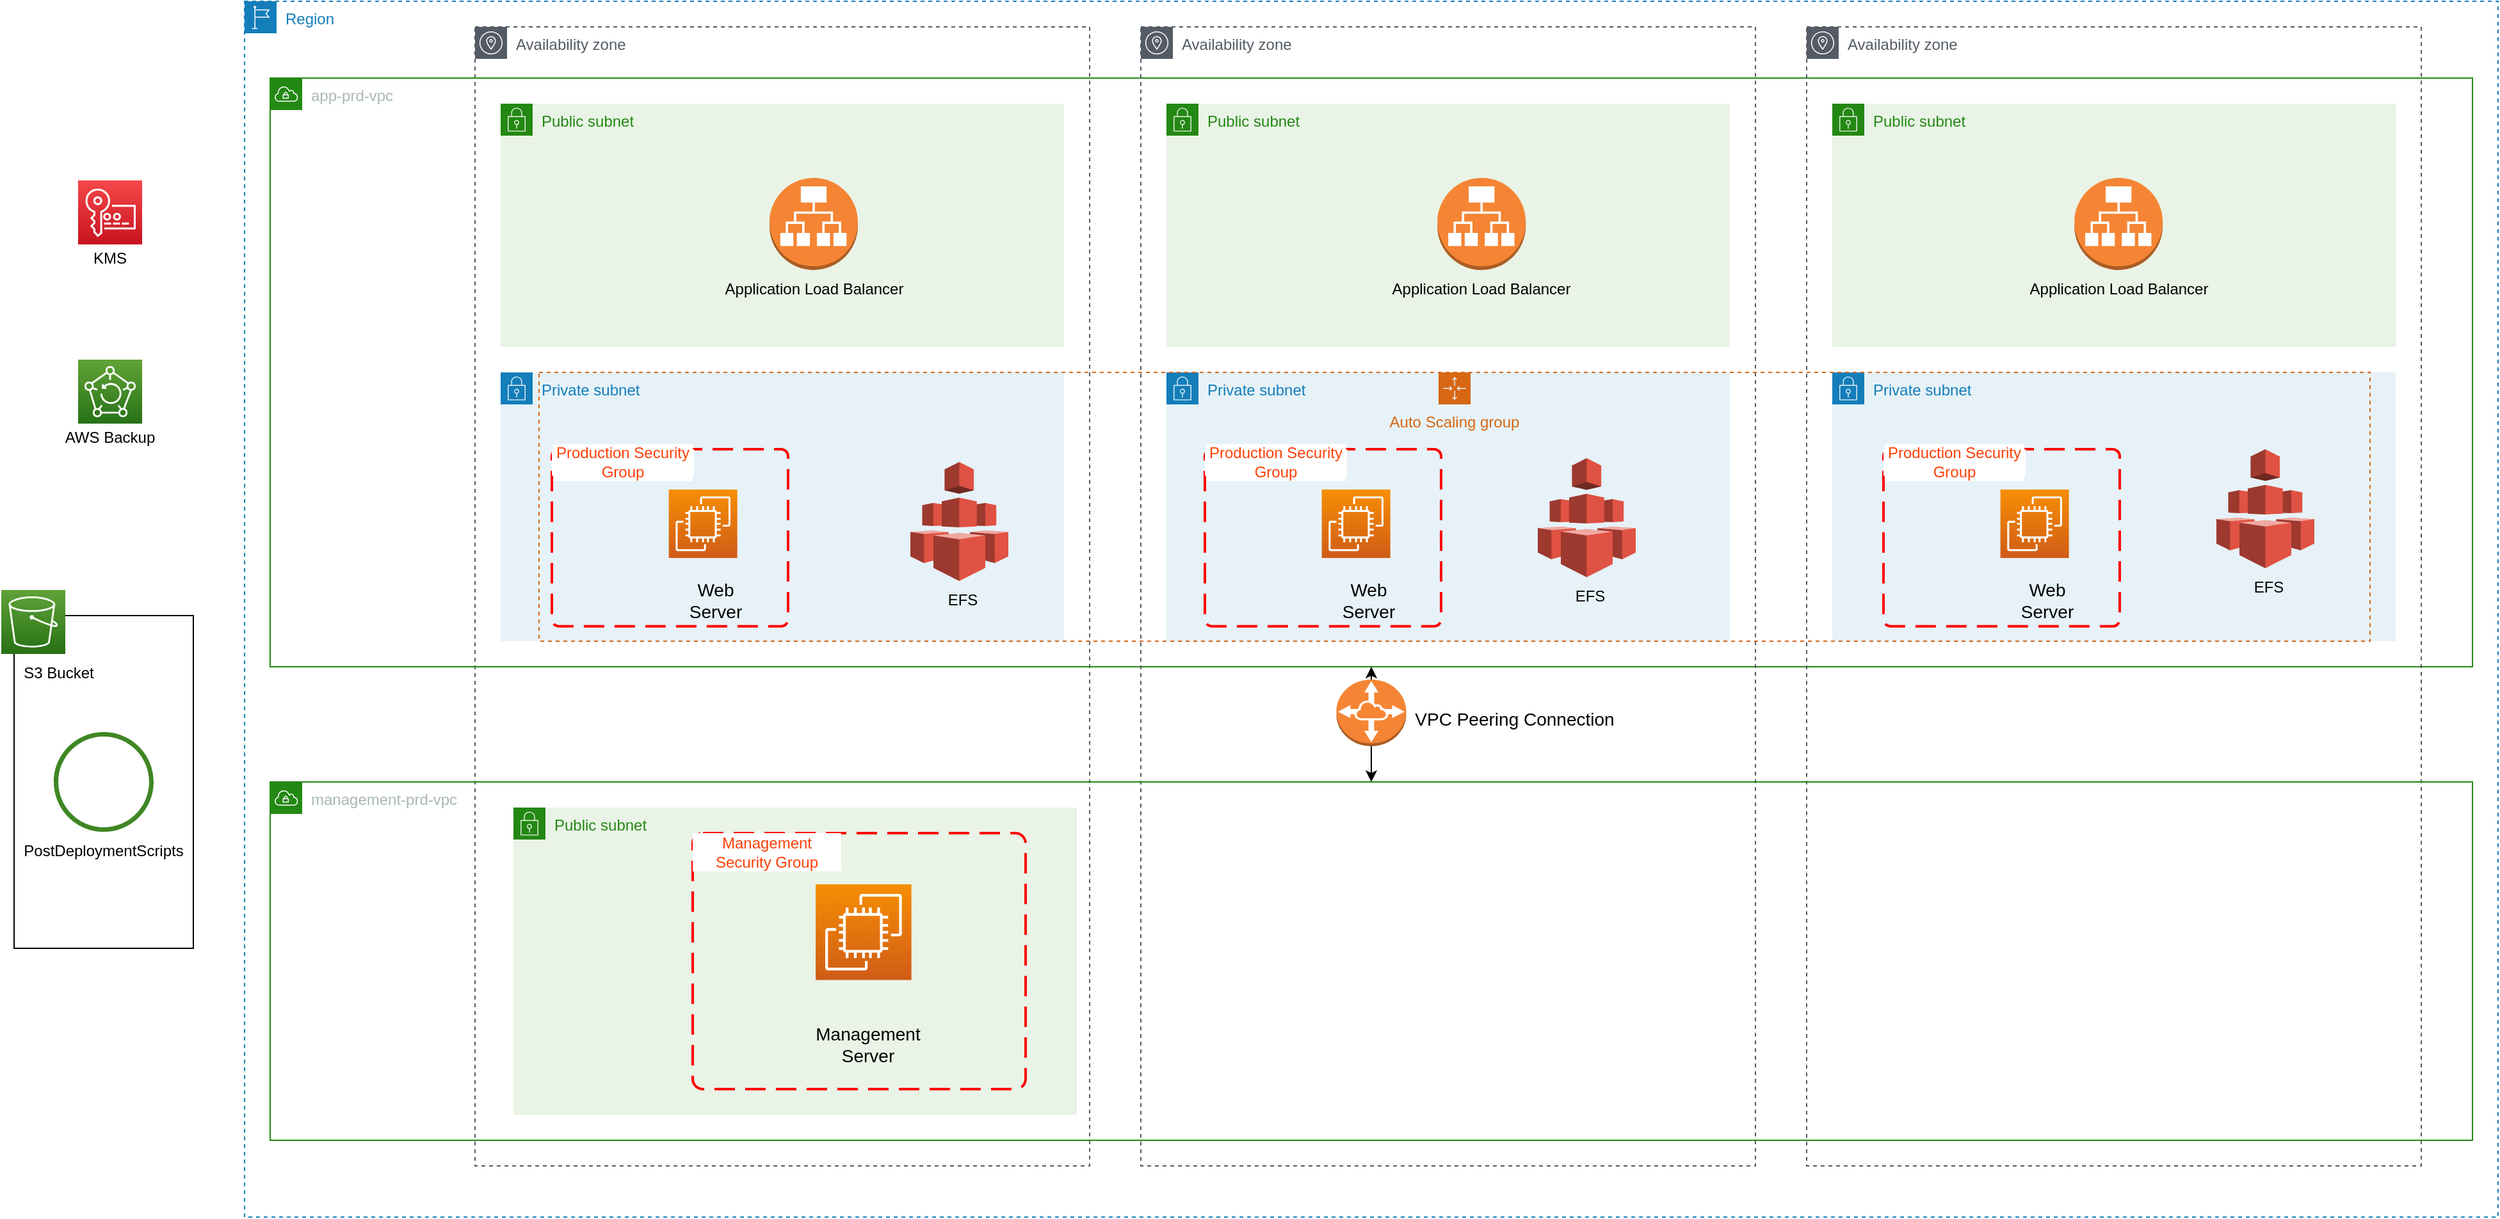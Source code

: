 <mxfile version="20.1.1" type="device"><diagram id="3jyRfmYwNW7EIwe604v2" name="Page-1"><mxGraphModel dx="1655" dy="1265" grid="1" gridSize="10" guides="1" tooltips="1" connect="1" arrows="1" fold="1" page="0" pageScale="1" pageWidth="1169" pageHeight="827" math="0" shadow="0"><root><mxCell id="0"/><mxCell id="1" parent="0"/><mxCell id="ZM7BIptvhAkMsxy1e8Sj-3" value="Region" style="points=[[0,0],[0.25,0],[0.5,0],[0.75,0],[1,0],[1,0.25],[1,0.5],[1,0.75],[1,1],[0.75,1],[0.5,1],[0.25,1],[0,1],[0,0.75],[0,0.5],[0,0.25]];outlineConnect=0;gradientColor=none;html=1;whiteSpace=wrap;fontSize=12;fontStyle=0;container=1;pointerEvents=0;collapsible=0;recursiveResize=0;shape=mxgraph.aws4.group;grIcon=mxgraph.aws4.group_region;strokeColor=#147EBA;fillColor=none;verticalAlign=top;align=left;spacingLeft=30;fontColor=#147EBA;dashed=1;" parent="1" vertex="1"><mxGeometry x="200" y="-350" width="1760" height="950" as="geometry"/></mxCell><mxCell id="0Np1s0c1iuHvreqtx7vx-86" value="Private subnet" style="points=[[0,0],[0.25,0],[0.5,0],[0.75,0],[1,0],[1,0.25],[1,0.5],[1,0.75],[1,1],[0.75,1],[0.5,1],[0.25,1],[0,1],[0,0.75],[0,0.5],[0,0.25]];outlineConnect=0;gradientColor=none;html=1;whiteSpace=wrap;fontSize=12;fontStyle=0;container=1;pointerEvents=0;collapsible=0;recursiveResize=0;shape=mxgraph.aws4.group;grIcon=mxgraph.aws4.group_security_group;grStroke=0;strokeColor=#147EBA;fillColor=#E6F2F8;verticalAlign=top;align=left;spacingLeft=30;fontColor=#147EBA;dashed=0;" vertex="1" parent="ZM7BIptvhAkMsxy1e8Sj-3"><mxGeometry x="1240" y="290" width="440" height="210" as="geometry"/></mxCell><mxCell id="ZM7BIptvhAkMsxy1e8Sj-5" value="Availability zone" style="sketch=0;outlineConnect=0;gradientColor=none;html=1;whiteSpace=wrap;fontSize=12;fontStyle=0;shape=mxgraph.aws4.group;grIcon=mxgraph.aws4.group_availability_zone;strokeColor=#545B64;fillColor=none;verticalAlign=top;align=left;spacingLeft=30;fontColor=#545B64;dashed=1;" parent="ZM7BIptvhAkMsxy1e8Sj-3" vertex="1"><mxGeometry x="180" y="20" width="480" height="890" as="geometry"/></mxCell><mxCell id="ZM7BIptvhAkMsxy1e8Sj-21" value="" style="endArrow=none;startArrow=classic;html=1;rounded=0;fontColor=#FF3F05;entryX=0.5;entryY=1;entryDx=0;entryDy=0;exitX=0.5;exitY=0;exitDx=0;exitDy=0;" parent="ZM7BIptvhAkMsxy1e8Sj-3" source="ZM7BIptvhAkMsxy1e8Sj-9" target="ZM7BIptvhAkMsxy1e8Sj-19" edge="1"><mxGeometry width="50" height="50" relative="1" as="geometry"><mxPoint x="610" y="460" as="sourcePoint"/><mxPoint x="610" y="360" as="targetPoint"/></mxGeometry></mxCell><mxCell id="ZM7BIptvhAkMsxy1e8Sj-43" value="" style="group" parent="ZM7BIptvhAkMsxy1e8Sj-3" vertex="1" connectable="0"><mxGeometry x="20" y="60" width="1720" height="460" as="geometry"/></mxCell><mxCell id="ZM7BIptvhAkMsxy1e8Sj-8" value="app-prd-vpc" style="points=[[0,0],[0.25,0],[0.5,0],[0.75,0],[1,0],[1,0.25],[1,0.5],[1,0.75],[1,1],[0.75,1],[0.5,1],[0.25,1],[0,1],[0,0.75],[0,0.5],[0,0.25]];outlineConnect=0;gradientColor=none;html=1;whiteSpace=wrap;fontSize=12;fontStyle=0;container=0;pointerEvents=0;collapsible=0;recursiveResize=0;shape=mxgraph.aws4.group;grIcon=mxgraph.aws4.group_vpc;strokeColor=#248814;fillColor=none;verticalAlign=top;align=left;spacingLeft=30;fontColor=#AAB7B8;dashed=0;" parent="ZM7BIptvhAkMsxy1e8Sj-43" vertex="1"><mxGeometry width="1720.0" height="460" as="geometry"/></mxCell><mxCell id="0Np1s0c1iuHvreqtx7vx-35" value="Private subnet" style="points=[[0,0],[0.25,0],[0.5,0],[0.75,0],[1,0],[1,0.25],[1,0.5],[1,0.75],[1,1],[0.75,1],[0.5,1],[0.25,1],[0,1],[0,0.75],[0,0.5],[0,0.25]];outlineConnect=0;gradientColor=none;html=1;whiteSpace=wrap;fontSize=12;fontStyle=0;container=1;pointerEvents=0;collapsible=0;recursiveResize=0;shape=mxgraph.aws4.group;grIcon=mxgraph.aws4.group_security_group;grStroke=0;strokeColor=#147EBA;fillColor=#E6F2F8;verticalAlign=top;align=left;spacingLeft=30;fontColor=#147EBA;dashed=0;" vertex="1" parent="ZM7BIptvhAkMsxy1e8Sj-43"><mxGeometry x="180" y="230" width="440" height="210" as="geometry"/></mxCell><mxCell id="ZM7BIptvhAkMsxy1e8Sj-20" value="" style="endArrow=classic;startArrow=none;html=1;rounded=0;fontColor=#FF3F05;entryX=0.5;entryY=1;entryDx=0;entryDy=0;exitX=0.5;exitY=0;exitDx=0;exitDy=0;" parent="ZM7BIptvhAkMsxy1e8Sj-3" source="ZM7BIptvhAkMsxy1e8Sj-19" target="ZM7BIptvhAkMsxy1e8Sj-8" edge="1"><mxGeometry width="50" height="50" relative="1" as="geometry"><mxPoint x="32.25" y="171" as="sourcePoint"/><mxPoint x="82.25" y="121" as="targetPoint"/></mxGeometry></mxCell><mxCell id="0Np1s0c1iuHvreqtx7vx-6" value="Availability zone" style="sketch=0;outlineConnect=0;gradientColor=none;html=1;whiteSpace=wrap;fontSize=12;fontStyle=0;shape=mxgraph.aws4.group;grIcon=mxgraph.aws4.group_availability_zone;strokeColor=#545B64;fillColor=none;verticalAlign=top;align=left;spacingLeft=30;fontColor=#545B64;dashed=1;" vertex="1" parent="ZM7BIptvhAkMsxy1e8Sj-3"><mxGeometry x="700" y="20" width="480" height="890" as="geometry"/></mxCell><mxCell id="0Np1s0c1iuHvreqtx7vx-7" value="Availability zone" style="sketch=0;outlineConnect=0;gradientColor=none;html=1;whiteSpace=wrap;fontSize=12;fontStyle=0;shape=mxgraph.aws4.group;grIcon=mxgraph.aws4.group_availability_zone;strokeColor=#545B64;fillColor=none;verticalAlign=top;align=left;spacingLeft=30;fontColor=#545B64;dashed=1;" vertex="1" parent="ZM7BIptvhAkMsxy1e8Sj-3"><mxGeometry x="1220" y="20" width="480" height="890" as="geometry"/></mxCell><mxCell id="0Np1s0c1iuHvreqtx7vx-8" value="" style="group" vertex="1" connectable="0" parent="ZM7BIptvhAkMsxy1e8Sj-3"><mxGeometry x="720" y="80" width="440" height="190" as="geometry"/></mxCell><mxCell id="0Np1s0c1iuHvreqtx7vx-9" value="Public subnet" style="points=[[0,0],[0.25,0],[0.5,0],[0.75,0],[1,0],[1,0.25],[1,0.5],[1,0.75],[1,1],[0.75,1],[0.5,1],[0.25,1],[0,1],[0,0.75],[0,0.5],[0,0.25]];outlineConnect=0;gradientColor=none;html=1;whiteSpace=wrap;fontSize=12;fontStyle=0;container=0;pointerEvents=0;collapsible=0;recursiveResize=0;shape=mxgraph.aws4.group;grIcon=mxgraph.aws4.group_security_group;grStroke=0;strokeColor=#248814;fillColor=#E9F3E6;verticalAlign=top;align=left;spacingLeft=30;fontColor=#248814;dashed=0;" vertex="1" parent="0Np1s0c1iuHvreqtx7vx-8"><mxGeometry width="440" height="190" as="geometry"/></mxCell><mxCell id="0Np1s0c1iuHvreqtx7vx-16" value="" style="group" vertex="1" connectable="0" parent="ZM7BIptvhAkMsxy1e8Sj-3"><mxGeometry x="1240" y="80" width="440" height="190" as="geometry"/></mxCell><mxCell id="0Np1s0c1iuHvreqtx7vx-17" value="Public subnet" style="points=[[0,0],[0.25,0],[0.5,0],[0.75,0],[1,0],[1,0.25],[1,0.5],[1,0.75],[1,1],[0.75,1],[0.5,1],[0.25,1],[0,1],[0,0.75],[0,0.5],[0,0.25]];outlineConnect=0;gradientColor=none;html=1;whiteSpace=wrap;fontSize=12;fontStyle=0;container=0;pointerEvents=0;collapsible=0;recursiveResize=0;shape=mxgraph.aws4.group;grIcon=mxgraph.aws4.group_security_group;grStroke=0;strokeColor=#248814;fillColor=#E9F3E6;verticalAlign=top;align=left;spacingLeft=30;fontColor=#248814;dashed=0;" vertex="1" parent="0Np1s0c1iuHvreqtx7vx-16"><mxGeometry width="440" height="190" as="geometry"/></mxCell><mxCell id="0Np1s0c1iuHvreqtx7vx-115" value="" style="group" vertex="1" connectable="0" parent="0Np1s0c1iuHvreqtx7vx-16"><mxGeometry x="133.61" y="58" width="180" height="102" as="geometry"/></mxCell><mxCell id="0Np1s0c1iuHvreqtx7vx-116" value="" style="outlineConnect=0;dashed=0;verticalLabelPosition=bottom;verticalAlign=top;align=center;html=1;shape=mxgraph.aws3.application_load_balancer;fillColor=#F58534;gradientColor=none;" vertex="1" parent="0Np1s0c1iuHvreqtx7vx-115"><mxGeometry x="55.5" width="69" height="72" as="geometry"/></mxCell><mxCell id="0Np1s0c1iuHvreqtx7vx-117" value="Application Load Balancer" style="text;html=1;strokeColor=none;fillColor=none;align=center;verticalAlign=middle;whiteSpace=wrap;rounded=0;" vertex="1" parent="0Np1s0c1iuHvreqtx7vx-115"><mxGeometry y="72" width="180" height="30" as="geometry"/></mxCell><mxCell id="0Np1s0c1iuHvreqtx7vx-5" value="" style="group" vertex="1" connectable="0" parent="ZM7BIptvhAkMsxy1e8Sj-3"><mxGeometry x="210" y="630" width="440" height="240" as="geometry"/></mxCell><mxCell id="ZM7BIptvhAkMsxy1e8Sj-10" value="Public subnet" style="points=[[0,0],[0.25,0],[0.5,0],[0.75,0],[1,0],[1,0.25],[1,0.5],[1,0.75],[1,1],[0.75,1],[0.5,1],[0.25,1],[0,1],[0,0.75],[0,0.5],[0,0.25]];outlineConnect=0;gradientColor=none;html=1;whiteSpace=wrap;fontSize=12;fontStyle=0;container=1;pointerEvents=0;collapsible=0;recursiveResize=0;shape=mxgraph.aws4.group;grIcon=mxgraph.aws4.group_security_group;grStroke=0;strokeColor=#248814;fillColor=#E9F3E6;verticalAlign=top;align=left;spacingLeft=30;fontColor=#248814;dashed=0;" parent="0Np1s0c1iuHvreqtx7vx-5" vertex="1"><mxGeometry width="440" height="240" as="geometry"/></mxCell><mxCell id="ZM7BIptvhAkMsxy1e8Sj-16" value="" style="group" parent="0Np1s0c1iuHvreqtx7vx-5" vertex="1" connectable="0"><mxGeometry x="140" y="20" width="260" height="200" as="geometry"/></mxCell><mxCell id="0Np1s0c1iuHvreqtx7vx-3" value="" style="group" vertex="1" connectable="0" parent="ZM7BIptvhAkMsxy1e8Sj-16"><mxGeometry width="260" height="200" as="geometry"/></mxCell><mxCell id="ZM7BIptvhAkMsxy1e8Sj-17" value="" style="rounded=1;arcSize=4;dashed=1;strokeColor=#ff0000;fillColor=none;gradientColor=none;dashPattern=8 4;strokeWidth=2;" parent="0Np1s0c1iuHvreqtx7vx-3" vertex="1"><mxGeometry width="260" height="200" as="geometry"/></mxCell><mxCell id="0Np1s0c1iuHvreqtx7vx-2" value="" style="group" vertex="1" connectable="0" parent="0Np1s0c1iuHvreqtx7vx-3"><mxGeometry width="192.084" height="179.5" as="geometry"/></mxCell><mxCell id="ZM7BIptvhAkMsxy1e8Sj-18" value="Management Security Group" style="text;html=1;strokeColor=none;fillColor=default;align=center;verticalAlign=middle;whiteSpace=wrap;rounded=0;labelBackgroundColor=default;fontColor=#FF3F05;spacing=2;" parent="0Np1s0c1iuHvreqtx7vx-2" vertex="1"><mxGeometry width="115.937" height="30.0" as="geometry"/></mxCell><mxCell id="ZM7BIptvhAkMsxy1e8Sj-26" value="" style="group" parent="0Np1s0c1iuHvreqtx7vx-2" vertex="1" connectable="0"><mxGeometry x="96.042" y="40.0" width="96.042" height="139.5" as="geometry"/></mxCell><mxCell id="ZM7BIptvhAkMsxy1e8Sj-29" value="" style="group" parent="ZM7BIptvhAkMsxy1e8Sj-26" vertex="1" connectable="0"><mxGeometry x="-13.72" width="109.763" height="139.5" as="geometry"/></mxCell><mxCell id="ZM7BIptvhAkMsxy1e8Sj-27" value="" style="sketch=0;points=[[0,0,0],[0.25,0,0],[0.5,0,0],[0.75,0,0],[1,0,0],[0,1,0],[0.25,1,0],[0.5,1,0],[0.75,1,0],[1,1,0],[0,0.25,0],[0,0.5,0],[0,0.75,0],[1,0.25,0],[1,0.5,0],[1,0.75,0]];outlineConnect=0;fontColor=#232F3E;gradientColor=#F78E04;gradientDirection=north;fillColor=#D05C17;strokeColor=#ffffff;dashed=0;verticalLabelPosition=bottom;verticalAlign=top;align=center;html=1;fontSize=12;fontStyle=0;aspect=fixed;shape=mxgraph.aws4.resourceIcon;resIcon=mxgraph.aws4.ec2;labelBackgroundColor=none;" parent="ZM7BIptvhAkMsxy1e8Sj-29" vertex="1"><mxGeometry x="13.72" width="74.776" height="74.776" as="geometry"/></mxCell><mxCell id="ZM7BIptvhAkMsxy1e8Sj-28" value="Management Server" style="text;html=1;strokeColor=none;fillColor=none;align=center;verticalAlign=middle;whiteSpace=wrap;rounded=0;labelBackgroundColor=none;fontSize=14;fontColor=#000000;" parent="ZM7BIptvhAkMsxy1e8Sj-29" vertex="1"><mxGeometry y="109.5" width="109.763" height="30.0" as="geometry"/></mxCell><mxCell id="ZM7BIptvhAkMsxy1e8Sj-9" value="management-prd-vpc&lt;br&gt;" style="points=[[0,0],[0.25,0],[0.5,0],[0.75,0],[1,0],[1,0.25],[1,0.5],[1,0.75],[1,1],[0.75,1],[0.5,1],[0.25,1],[0,1],[0,0.75],[0,0.5],[0,0.25]];outlineConnect=0;gradientColor=none;html=1;whiteSpace=wrap;fontSize=12;fontStyle=0;container=1;pointerEvents=0;collapsible=0;recursiveResize=0;shape=mxgraph.aws4.group;grIcon=mxgraph.aws4.group_vpc;strokeColor=#248814;fillColor=none;verticalAlign=top;align=left;spacingLeft=30;fontColor=#AAB7B8;dashed=0;" parent="ZM7BIptvhAkMsxy1e8Sj-3" vertex="1"><mxGeometry x="20" y="610" width="1720" height="280" as="geometry"/></mxCell><mxCell id="0Np1s0c1iuHvreqtx7vx-34" value="" style="group" vertex="1" connectable="0" parent="ZM7BIptvhAkMsxy1e8Sj-3"><mxGeometry x="860" y="540" width="212.25" height="42" as="geometry"/></mxCell><mxCell id="0Np1s0c1iuHvreqtx7vx-24" value="" style="group" vertex="1" connectable="0" parent="0Np1s0c1iuHvreqtx7vx-34"><mxGeometry width="212.25" height="42" as="geometry"/></mxCell><mxCell id="ZM7BIptvhAkMsxy1e8Sj-19" value="" style="outlineConnect=0;dashed=0;verticalLabelPosition=bottom;verticalAlign=top;align=center;html=1;shape=mxgraph.aws3.vpc_peering;fillColor=#F58534;gradientColor=none;labelBackgroundColor=default;fontColor=#FF3F05;" parent="0Np1s0c1iuHvreqtx7vx-24" vertex="1"><mxGeometry x="-7.25" y="-10" width="54.5" height="52" as="geometry"/></mxCell><mxCell id="ZM7BIptvhAkMsxy1e8Sj-22" value="&lt;font style=&quot;font-size: 14px;&quot;&gt;VPC Peering Connection&lt;/font&gt;" style="text;html=1;strokeColor=none;fillColor=none;align=center;verticalAlign=middle;whiteSpace=wrap;rounded=0;labelBackgroundColor=none;fontColor=#000000;" parent="0Np1s0c1iuHvreqtx7vx-34" vertex="1"><mxGeometry x="52.25" width="160" height="41" as="geometry"/></mxCell><mxCell id="0Np1s0c1iuHvreqtx7vx-85" value="Private subnet" style="points=[[0,0],[0.25,0],[0.5,0],[0.75,0],[1,0],[1,0.25],[1,0.5],[1,0.75],[1,1],[0.75,1],[0.5,1],[0.25,1],[0,1],[0,0.75],[0,0.5],[0,0.25]];outlineConnect=0;gradientColor=none;html=1;whiteSpace=wrap;fontSize=12;fontStyle=0;container=1;pointerEvents=0;collapsible=0;recursiveResize=0;shape=mxgraph.aws4.group;grIcon=mxgraph.aws4.group_security_group;grStroke=0;strokeColor=#147EBA;fillColor=#E6F2F8;verticalAlign=top;align=left;spacingLeft=30;fontColor=#147EBA;dashed=0;" vertex="1" parent="ZM7BIptvhAkMsxy1e8Sj-3"><mxGeometry x="720" y="290" width="440" height="210" as="geometry"/></mxCell><mxCell id="0Np1s0c1iuHvreqtx7vx-87" value="Auto Scaling group" style="points=[[0,0],[0.25,0],[0.5,0],[0.75,0],[1,0],[1,0.25],[1,0.5],[1,0.75],[1,1],[0.75,1],[0.5,1],[0.25,1],[0,1],[0,0.75],[0,0.5],[0,0.25]];outlineConnect=0;gradientColor=none;html=1;whiteSpace=wrap;fontSize=12;fontStyle=0;container=1;pointerEvents=0;collapsible=0;recursiveResize=0;shape=mxgraph.aws4.groupCenter;grIcon=mxgraph.aws4.group_auto_scaling_group;grStroke=1;strokeColor=#D86613;fillColor=none;verticalAlign=top;align=center;fontColor=#D86613;dashed=1;spacingTop=25;" vertex="1" parent="ZM7BIptvhAkMsxy1e8Sj-3"><mxGeometry x="230" y="290" width="1430" height="210" as="geometry"/></mxCell><mxCell id="0Np1s0c1iuHvreqtx7vx-27" value="Public subnet" style="points=[[0,0],[0.25,0],[0.5,0],[0.75,0],[1,0],[1,0.25],[1,0.5],[1,0.75],[1,1],[0.75,1],[0.5,1],[0.25,1],[0,1],[0,0.75],[0,0.5],[0,0.25]];outlineConnect=0;gradientColor=none;html=1;whiteSpace=wrap;fontSize=12;fontStyle=0;container=0;pointerEvents=0;collapsible=0;recursiveResize=0;shape=mxgraph.aws4.group;grIcon=mxgraph.aws4.group_security_group;grStroke=0;strokeColor=#248814;fillColor=#E9F3E6;verticalAlign=top;align=left;spacingLeft=30;fontColor=#248814;dashed=0;" vertex="1" parent="ZM7BIptvhAkMsxy1e8Sj-3"><mxGeometry x="200" y="80" width="440" height="190" as="geometry"/></mxCell><mxCell id="0Np1s0c1iuHvreqtx7vx-111" value="" style="group" vertex="1" connectable="0" parent="ZM7BIptvhAkMsxy1e8Sj-3"><mxGeometry x="354.5" y="138" width="180" height="102" as="geometry"/></mxCell><mxCell id="0Np1s0c1iuHvreqtx7vx-109" value="" style="outlineConnect=0;dashed=0;verticalLabelPosition=bottom;verticalAlign=top;align=center;html=1;shape=mxgraph.aws3.application_load_balancer;fillColor=#F58534;gradientColor=none;" vertex="1" parent="0Np1s0c1iuHvreqtx7vx-111"><mxGeometry x="55.5" width="69" height="72" as="geometry"/></mxCell><mxCell id="0Np1s0c1iuHvreqtx7vx-110" value="Application Load Balancer" style="text;html=1;strokeColor=none;fillColor=none;align=center;verticalAlign=middle;whiteSpace=wrap;rounded=0;" vertex="1" parent="0Np1s0c1iuHvreqtx7vx-111"><mxGeometry y="72" width="180" height="30" as="geometry"/></mxCell><mxCell id="0Np1s0c1iuHvreqtx7vx-112" value="" style="group" vertex="1" connectable="0" parent="ZM7BIptvhAkMsxy1e8Sj-3"><mxGeometry x="876.13" y="138" width="180" height="102" as="geometry"/></mxCell><mxCell id="0Np1s0c1iuHvreqtx7vx-113" value="" style="outlineConnect=0;dashed=0;verticalLabelPosition=bottom;verticalAlign=top;align=center;html=1;shape=mxgraph.aws3.application_load_balancer;fillColor=#F58534;gradientColor=none;" vertex="1" parent="0Np1s0c1iuHvreqtx7vx-112"><mxGeometry x="55.5" width="69" height="72" as="geometry"/></mxCell><mxCell id="0Np1s0c1iuHvreqtx7vx-114" value="Application Load Balancer" style="text;html=1;strokeColor=none;fillColor=none;align=center;verticalAlign=middle;whiteSpace=wrap;rounded=0;" vertex="1" parent="0Np1s0c1iuHvreqtx7vx-112"><mxGeometry y="72" width="180" height="30" as="geometry"/></mxCell><mxCell id="0Np1s0c1iuHvreqtx7vx-131" value="" style="group" vertex="1" connectable="0" parent="ZM7BIptvhAkMsxy1e8Sj-3"><mxGeometry x="1280" y="350" width="184.5" height="138.34" as="geometry"/></mxCell><mxCell id="0Np1s0c1iuHvreqtx7vx-132" value="" style="rounded=1;arcSize=4;dashed=1;strokeColor=#ff0000;fillColor=none;gradientColor=none;dashPattern=8 4;strokeWidth=2;" vertex="1" parent="0Np1s0c1iuHvreqtx7vx-131"><mxGeometry width="184.5" height="138.34" as="geometry"/></mxCell><mxCell id="0Np1s0c1iuHvreqtx7vx-133" value="Production Security Group" style="text;html=1;strokeColor=none;fillColor=default;align=center;verticalAlign=middle;whiteSpace=wrap;rounded=0;labelBackgroundColor=default;fontColor=#FF3F05;spacing=2;" vertex="1" parent="0Np1s0c1iuHvreqtx7vx-131"><mxGeometry width="111.032" height="20.751" as="geometry"/></mxCell><mxCell id="0Np1s0c1iuHvreqtx7vx-134" value="" style="group" vertex="1" connectable="0" parent="0Np1s0c1iuHvreqtx7vx-131"><mxGeometry x="91.322" y="31.472" width="72.926" height="96.492" as="geometry"/></mxCell><mxCell id="0Np1s0c1iuHvreqtx7vx-135" value="" style="sketch=0;points=[[0,0,0],[0.25,0,0],[0.5,0,0],[0.75,0,0],[1,0,0],[0,1,0],[0.25,1,0],[0.5,1,0],[0.75,1,0],[1,1,0],[0,0.25,0],[0,0.5,0],[0,0.75,0],[1,0.25,0],[1,0.5,0],[1,0.75,0]];outlineConnect=0;fontColor=#232F3E;gradientColor=#F78E04;gradientDirection=north;fillColor=#D05C17;strokeColor=#ffffff;dashed=0;verticalLabelPosition=bottom;verticalAlign=top;align=center;html=1;fontSize=12;fontStyle=0;aspect=fixed;shape=mxgraph.aws4.resourceIcon;resIcon=mxgraph.aws4.ec2;labelBackgroundColor=none;" vertex="1" parent="0Np1s0c1iuHvreqtx7vx-134"><mxGeometry width="53.513" height="53.513" as="geometry"/></mxCell><mxCell id="0Np1s0c1iuHvreqtx7vx-136" value="Web Server" style="text;html=1;strokeColor=none;fillColor=none;align=center;verticalAlign=middle;whiteSpace=wrap;rounded=0;labelBackgroundColor=none;fontSize=14;fontColor=#000000;" vertex="1" parent="0Np1s0c1iuHvreqtx7vx-134"><mxGeometry x="0.657" y="75.741" width="72.269" height="20.751" as="geometry"/></mxCell><mxCell id="0Np1s0c1iuHvreqtx7vx-125" value="" style="group" vertex="1" connectable="0" parent="ZM7BIptvhAkMsxy1e8Sj-3"><mxGeometry x="750" y="350" width="184.5" height="138.34" as="geometry"/></mxCell><mxCell id="0Np1s0c1iuHvreqtx7vx-126" value="" style="rounded=1;arcSize=4;dashed=1;strokeColor=#ff0000;fillColor=none;gradientColor=none;dashPattern=8 4;strokeWidth=2;" vertex="1" parent="0Np1s0c1iuHvreqtx7vx-125"><mxGeometry width="184.5" height="138.34" as="geometry"/></mxCell><mxCell id="0Np1s0c1iuHvreqtx7vx-127" value="Production Security Group" style="text;html=1;strokeColor=none;fillColor=default;align=center;verticalAlign=middle;whiteSpace=wrap;rounded=0;labelBackgroundColor=default;fontColor=#FF3F05;spacing=2;" vertex="1" parent="0Np1s0c1iuHvreqtx7vx-125"><mxGeometry width="111.032" height="20.751" as="geometry"/></mxCell><mxCell id="0Np1s0c1iuHvreqtx7vx-128" value="" style="group" vertex="1" connectable="0" parent="0Np1s0c1iuHvreqtx7vx-125"><mxGeometry x="91.322" y="31.472" width="72.926" height="96.492" as="geometry"/></mxCell><mxCell id="0Np1s0c1iuHvreqtx7vx-129" value="" style="sketch=0;points=[[0,0,0],[0.25,0,0],[0.5,0,0],[0.75,0,0],[1,0,0],[0,1,0],[0.25,1,0],[0.5,1,0],[0.75,1,0],[1,1,0],[0,0.25,0],[0,0.5,0],[0,0.75,0],[1,0.25,0],[1,0.5,0],[1,0.75,0]];outlineConnect=0;fontColor=#232F3E;gradientColor=#F78E04;gradientDirection=north;fillColor=#D05C17;strokeColor=#ffffff;dashed=0;verticalLabelPosition=bottom;verticalAlign=top;align=center;html=1;fontSize=12;fontStyle=0;aspect=fixed;shape=mxgraph.aws4.resourceIcon;resIcon=mxgraph.aws4.ec2;labelBackgroundColor=none;" vertex="1" parent="0Np1s0c1iuHvreqtx7vx-128"><mxGeometry width="53.513" height="53.513" as="geometry"/></mxCell><mxCell id="0Np1s0c1iuHvreqtx7vx-130" value="Web Server" style="text;html=1;strokeColor=none;fillColor=none;align=center;verticalAlign=middle;whiteSpace=wrap;rounded=0;labelBackgroundColor=none;fontSize=14;fontColor=#000000;" vertex="1" parent="0Np1s0c1iuHvreqtx7vx-128"><mxGeometry x="0.657" y="75.741" width="72.269" height="20.751" as="geometry"/></mxCell><mxCell id="0Np1s0c1iuHvreqtx7vx-119" value="" style="group" vertex="1" connectable="0" parent="ZM7BIptvhAkMsxy1e8Sj-3"><mxGeometry x="240" y="350" width="184.5" height="138.34" as="geometry"/></mxCell><mxCell id="0Np1s0c1iuHvreqtx7vx-120" value="" style="rounded=1;arcSize=4;dashed=1;strokeColor=#ff0000;fillColor=none;gradientColor=none;dashPattern=8 4;strokeWidth=2;" vertex="1" parent="0Np1s0c1iuHvreqtx7vx-119"><mxGeometry width="184.5" height="138.34" as="geometry"/></mxCell><mxCell id="0Np1s0c1iuHvreqtx7vx-121" value="Production Security Group" style="text;html=1;strokeColor=none;fillColor=default;align=center;verticalAlign=middle;whiteSpace=wrap;rounded=0;labelBackgroundColor=default;fontColor=#FF3F05;spacing=2;" vertex="1" parent="0Np1s0c1iuHvreqtx7vx-119"><mxGeometry width="111.032" height="20.751" as="geometry"/></mxCell><mxCell id="0Np1s0c1iuHvreqtx7vx-122" value="" style="group" vertex="1" connectable="0" parent="0Np1s0c1iuHvreqtx7vx-119"><mxGeometry x="91.322" y="31.472" width="72.926" height="96.492" as="geometry"/></mxCell><mxCell id="0Np1s0c1iuHvreqtx7vx-123" value="" style="sketch=0;points=[[0,0,0],[0.25,0,0],[0.5,0,0],[0.75,0,0],[1,0,0],[0,1,0],[0.25,1,0],[0.5,1,0],[0.75,1,0],[1,1,0],[0,0.25,0],[0,0.5,0],[0,0.75,0],[1,0.25,0],[1,0.5,0],[1,0.75,0]];outlineConnect=0;fontColor=#232F3E;gradientColor=#F78E04;gradientDirection=north;fillColor=#D05C17;strokeColor=#ffffff;dashed=0;verticalLabelPosition=bottom;verticalAlign=top;align=center;html=1;fontSize=12;fontStyle=0;aspect=fixed;shape=mxgraph.aws4.resourceIcon;resIcon=mxgraph.aws4.ec2;labelBackgroundColor=none;" vertex="1" parent="0Np1s0c1iuHvreqtx7vx-122"><mxGeometry width="53.513" height="53.513" as="geometry"/></mxCell><mxCell id="0Np1s0c1iuHvreqtx7vx-124" value="Web Server" style="text;html=1;strokeColor=none;fillColor=none;align=center;verticalAlign=middle;whiteSpace=wrap;rounded=0;labelBackgroundColor=none;fontSize=14;fontColor=#000000;" vertex="1" parent="0Np1s0c1iuHvreqtx7vx-122"><mxGeometry x="0.657" y="75.741" width="72.269" height="20.751" as="geometry"/></mxCell><mxCell id="0Np1s0c1iuHvreqtx7vx-141" value="" style="group" vertex="1" connectable="0" parent="ZM7BIptvhAkMsxy1e8Sj-3"><mxGeometry x="1010" y="357" width="76.5" height="123" as="geometry"/></mxCell><mxCell id="0Np1s0c1iuHvreqtx7vx-138" value="" style="outlineConnect=0;dashed=0;verticalLabelPosition=bottom;verticalAlign=top;align=center;html=1;shape=mxgraph.aws3.efs;fillColor=#E05243;gradientColor=none;" vertex="1" parent="0Np1s0c1iuHvreqtx7vx-141"><mxGeometry width="76.5" height="93" as="geometry"/></mxCell><mxCell id="0Np1s0c1iuHvreqtx7vx-139" value="EFS" style="text;html=1;strokeColor=none;fillColor=none;align=center;verticalAlign=middle;whiteSpace=wrap;rounded=0;" vertex="1" parent="0Np1s0c1iuHvreqtx7vx-141"><mxGeometry x="11" y="93" width="60" height="30" as="geometry"/></mxCell><mxCell id="0Np1s0c1iuHvreqtx7vx-149" value="" style="group" vertex="1" connectable="0" parent="ZM7BIptvhAkMsxy1e8Sj-3"><mxGeometry x="1540" y="350" width="76.5" height="123" as="geometry"/></mxCell><mxCell id="0Np1s0c1iuHvreqtx7vx-150" value="" style="outlineConnect=0;dashed=0;verticalLabelPosition=bottom;verticalAlign=top;align=center;html=1;shape=mxgraph.aws3.efs;fillColor=#E05243;gradientColor=none;" vertex="1" parent="0Np1s0c1iuHvreqtx7vx-149"><mxGeometry width="76.5" height="93" as="geometry"/></mxCell><mxCell id="0Np1s0c1iuHvreqtx7vx-151" value="EFS" style="text;html=1;strokeColor=none;fillColor=none;align=center;verticalAlign=middle;whiteSpace=wrap;rounded=0;" vertex="1" parent="0Np1s0c1iuHvreqtx7vx-149"><mxGeometry x="11" y="93" width="60" height="30" as="geometry"/></mxCell><mxCell id="0Np1s0c1iuHvreqtx7vx-108" value="" style="group" vertex="1" connectable="0" parent="1"><mxGeometry x="10" y="-210" width="150" height="600" as="geometry"/></mxCell><mxCell id="ZM7BIptvhAkMsxy1e8Sj-32" value="" style="group" parent="0Np1s0c1iuHvreqtx7vx-108" vertex="1" connectable="0"><mxGeometry x="55" width="60" height="70" as="geometry"/></mxCell><mxCell id="ZM7BIptvhAkMsxy1e8Sj-30" value="" style="sketch=0;points=[[0,0,0],[0.25,0,0],[0.5,0,0],[0.75,0,0],[1,0,0],[0,1,0],[0.25,1,0],[0.5,1,0],[0.75,1,0],[1,1,0],[0,0.25,0],[0,0.5,0],[0,0.75,0],[1,0.25,0],[1,0.5,0],[1,0.75,0]];outlineConnect=0;fontColor=#232F3E;gradientColor=#F54749;gradientDirection=north;fillColor=#C7131F;strokeColor=#ffffff;dashed=0;verticalLabelPosition=bottom;verticalAlign=top;align=center;html=1;fontSize=12;fontStyle=0;aspect=fixed;shape=mxgraph.aws4.resourceIcon;resIcon=mxgraph.aws4.key_management_service;labelBackgroundColor=none;" parent="ZM7BIptvhAkMsxy1e8Sj-32" vertex="1"><mxGeometry x="5" width="50" height="50" as="geometry"/></mxCell><mxCell id="ZM7BIptvhAkMsxy1e8Sj-31" value="&lt;font style=&quot;font-size: 12px;&quot;&gt;KMS&lt;/font&gt;" style="text;html=1;strokeColor=none;fillColor=none;align=center;verticalAlign=middle;whiteSpace=wrap;rounded=0;labelBackgroundColor=none;fontSize=14;fontColor=#000000;" parent="ZM7BIptvhAkMsxy1e8Sj-32" vertex="1"><mxGeometry y="50" width="60" height="20" as="geometry"/></mxCell><mxCell id="ZM7BIptvhAkMsxy1e8Sj-36" value="" style="group" parent="0Np1s0c1iuHvreqtx7vx-108" vertex="1" connectable="0"><mxGeometry x="40" y="140" width="90" height="70" as="geometry"/></mxCell><mxCell id="ZM7BIptvhAkMsxy1e8Sj-33" value="" style="sketch=0;points=[[0,0,0],[0.25,0,0],[0.5,0,0],[0.75,0,0],[1,0,0],[0,1,0],[0.25,1,0],[0.5,1,0],[0.75,1,0],[1,1,0],[0,0.25,0],[0,0.5,0],[0,0.75,0],[1,0.25,0],[1,0.5,0],[1,0.75,0]];outlineConnect=0;fontColor=#232F3E;gradientColor=#60A337;gradientDirection=north;fillColor=#277116;strokeColor=#ffffff;dashed=0;verticalLabelPosition=bottom;verticalAlign=top;align=center;html=1;fontSize=12;fontStyle=0;aspect=fixed;shape=mxgraph.aws4.resourceIcon;resIcon=mxgraph.aws4.backup;labelBackgroundColor=none;" parent="ZM7BIptvhAkMsxy1e8Sj-36" vertex="1"><mxGeometry x="20" width="50" height="50" as="geometry"/></mxCell><mxCell id="ZM7BIptvhAkMsxy1e8Sj-35" value="&lt;font style=&quot;font-size: 12px;&quot;&gt;AWS Backup&lt;/font&gt;" style="text;html=1;strokeColor=none;fillColor=none;align=center;verticalAlign=middle;whiteSpace=wrap;rounded=0;labelBackgroundColor=none;fontSize=14;fontColor=#000000;" parent="ZM7BIptvhAkMsxy1e8Sj-36" vertex="1"><mxGeometry y="50" width="90" height="20" as="geometry"/></mxCell><mxCell id="ZM7BIptvhAkMsxy1e8Sj-51" value="" style="group" parent="0Np1s0c1iuHvreqtx7vx-108" vertex="1" connectable="0"><mxGeometry y="320" width="150" height="280" as="geometry"/></mxCell><mxCell id="ZM7BIptvhAkMsxy1e8Sj-39" value="" style="rounded=0;whiteSpace=wrap;html=1;labelBackgroundColor=none;fontSize=12;fontColor=#000000;fillColor=default;container=0;" parent="ZM7BIptvhAkMsxy1e8Sj-51" vertex="1"><mxGeometry x="10" y="20" width="140" height="260" as="geometry"/></mxCell><mxCell id="ZM7BIptvhAkMsxy1e8Sj-37" value="" style="sketch=0;points=[[0,0,0],[0.25,0,0],[0.5,0,0],[0.75,0,0],[1,0,0],[0,1,0],[0.25,1,0],[0.5,1,0],[0.75,1,0],[1,1,0],[0,0.25,0],[0,0.5,0],[0,0.75,0],[1,0.25,0],[1,0.5,0],[1,0.75,0]];outlineConnect=0;fontColor=#232F3E;gradientColor=#60A337;gradientDirection=north;fillColor=#277116;strokeColor=#ffffff;dashed=0;verticalLabelPosition=bottom;verticalAlign=top;align=center;html=1;fontSize=12;fontStyle=0;aspect=fixed;shape=mxgraph.aws4.resourceIcon;resIcon=mxgraph.aws4.s3;labelBackgroundColor=none;container=0;" parent="ZM7BIptvhAkMsxy1e8Sj-51" vertex="1"><mxGeometry width="50" height="50" as="geometry"/></mxCell><mxCell id="ZM7BIptvhAkMsxy1e8Sj-38" value="" style="sketch=0;outlineConnect=0;fontColor=#232F3E;gradientColor=none;fillColor=#3F8624;strokeColor=none;dashed=0;verticalLabelPosition=bottom;verticalAlign=top;align=center;html=1;fontSize=12;fontStyle=0;aspect=fixed;pointerEvents=1;shape=mxgraph.aws4.object;labelBackgroundColor=none;container=0;" parent="ZM7BIptvhAkMsxy1e8Sj-51" vertex="1"><mxGeometry x="41" y="111" width="78" height="78" as="geometry"/></mxCell><mxCell id="ZM7BIptvhAkMsxy1e8Sj-41" value="PostDeploymentScripts" style="text;html=1;strokeColor=none;fillColor=none;align=center;verticalAlign=middle;whiteSpace=wrap;rounded=0;labelBackgroundColor=none;fontSize=12;fontColor=#000000;container=0;" parent="ZM7BIptvhAkMsxy1e8Sj-51" vertex="1"><mxGeometry x="10" y="189" width="140" height="30" as="geometry"/></mxCell><mxCell id="ZM7BIptvhAkMsxy1e8Sj-40" value="S3 Bucket" style="text;html=1;strokeColor=none;fillColor=none;align=center;verticalAlign=middle;whiteSpace=wrap;rounded=0;labelBackgroundColor=none;fontSize=12;fontColor=#000000;container=0;" parent="ZM7BIptvhAkMsxy1e8Sj-51" vertex="1"><mxGeometry y="50" width="90" height="30" as="geometry"/></mxCell><mxCell id="0Np1s0c1iuHvreqtx7vx-142" value="" style="group" vertex="1" connectable="0" parent="1"><mxGeometry x="720" y="10" width="76.5" height="123" as="geometry"/></mxCell><mxCell id="0Np1s0c1iuHvreqtx7vx-143" value="" style="outlineConnect=0;dashed=0;verticalLabelPosition=bottom;verticalAlign=top;align=center;html=1;shape=mxgraph.aws3.efs;fillColor=#E05243;gradientColor=none;" vertex="1" parent="0Np1s0c1iuHvreqtx7vx-142"><mxGeometry width="76.5" height="93" as="geometry"/></mxCell><mxCell id="0Np1s0c1iuHvreqtx7vx-144" value="EFS" style="text;html=1;strokeColor=none;fillColor=none;align=center;verticalAlign=middle;whiteSpace=wrap;rounded=0;" vertex="1" parent="0Np1s0c1iuHvreqtx7vx-142"><mxGeometry x="11" y="93" width="60" height="30" as="geometry"/></mxCell></root></mxGraphModel></diagram></mxfile>